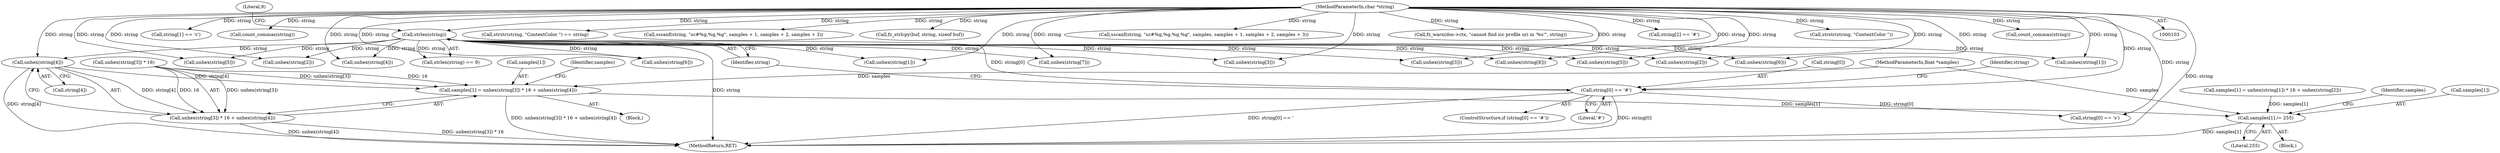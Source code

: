 digraph "0_ghostscript_60dabde18d7fe12b19da8b509bdfee9cc886aafc_0@array" {
"1000176" [label="(Call,unhex(string[4]))"];
"1000146" [label="(Call,strlen(string))"];
"1000138" [label="(Call,string[0] == '#')"];
"1000106" [label="(MethodParameterIn,char *string)"];
"1000165" [label="(Call,samples[1] = unhex(string[3]) * 16 + unhex(string[4]))"];
"1000267" [label="(Call,samples[1] /= 255)"];
"1000169" [label="(Call,unhex(string[3]) * 16 + unhex(string[4]))"];
"1000530" [label="(MethodReturn,RET)"];
"1000142" [label="(Literal,'#')"];
"1000253" [label="(Call,unhex(string[5]))"];
"1000291" [label="(Call,string[1] == 'c')"];
"1000217" [label="(Call,samples[1] = unhex(string[1]) * 16 + unhex(string[2]))"];
"1000267" [label="(Call,samples[1] /= 255)"];
"1000274" [label="(Identifier,samples)"];
"1000149" [label="(Block,)"];
"1000139" [label="(Call,string[0])"];
"1000321" [label="(Call,count_commas(string))"];
"1000170" [label="(Call,unhex(string[3]) * 16)"];
"1000161" [label="(Call,unhex(string[2]))"];
"1000271" [label="(Literal,255)"];
"1000243" [label="(Call,unhex(string[4]))"];
"1000165" [label="(Call,samples[1] = unhex(string[3]) * 16 + unhex(string[4]))"];
"1000169" [label="(Call,unhex(string[3]) * 16 + unhex(string[4]))"];
"1000339" [label="(Call,strstr(string, \"ContextColor \") == string)"];
"1000268" [label="(Call,samples[1])"];
"1000307" [label="(Call,sscanf(string, \"sc#%g,%g,%g\", samples + 1, samples + 2, samples + 3))"];
"1000106" [label="(MethodParameterIn,char *string)"];
"1000345" [label="(Call,fz_strlcpy(buf, string, sizeof buf))"];
"1000258" [label="(Call,unhex(string[6]))"];
"1000156" [label="(Call,unhex(string[1]))"];
"1000201" [label="(Call,unhex(string[7]))"];
"1000324" [label="(Call,sscanf(string, \"sc#%g,%g,%g,%g\", samples, samples + 1, samples + 2, samples + 3))"];
"1000364" [label="(Call,fz_warn(doc->ctx, \"cannot find icc profile uri in '%s'\", string))"];
"1000143" [label="(Block,)"];
"1000171" [label="(Call,unhex(string[3]))"];
"1000108" [label="(MethodParameterIn,float *samples)"];
"1000296" [label="(Call,string[2] == '#')"];
"1000206" [label="(Call,unhex(string[8]))"];
"1000147" [label="(Identifier,string)"];
"1000186" [label="(Call,unhex(string[5]))"];
"1000176" [label="(Call,unhex(string[4]))"];
"1000287" [label="(Identifier,string)"];
"1000166" [label="(Call,samples[1])"];
"1000340" [label="(Call,strstr(string, \"ContextColor \"))"];
"1000228" [label="(Call,unhex(string[2]))"];
"1000191" [label="(Call,unhex(string[6]))"];
"1000304" [label="(Call,count_commas(string))"];
"1000223" [label="(Call,unhex(string[1]))"];
"1000177" [label="(Call,string[4])"];
"1000138" [label="(Call,string[0] == '#')"];
"1000285" [label="(Call,string[0] == 's')"];
"1000238" [label="(Call,unhex(string[3]))"];
"1000182" [label="(Identifier,samples)"];
"1000137" [label="(ControlStructure,if (string[0] == '#'))"];
"1000146" [label="(Call,strlen(string))"];
"1000148" [label="(Literal,9)"];
"1000145" [label="(Call,strlen(string) == 9)"];
"1000176" -> "1000169"  [label="AST: "];
"1000176" -> "1000177"  [label="CFG: "];
"1000177" -> "1000176"  [label="AST: "];
"1000169" -> "1000176"  [label="CFG: "];
"1000176" -> "1000530"  [label="DDG: string[4]"];
"1000176" -> "1000165"  [label="DDG: string[4]"];
"1000176" -> "1000169"  [label="DDG: string[4]"];
"1000146" -> "1000176"  [label="DDG: string"];
"1000106" -> "1000176"  [label="DDG: string"];
"1000146" -> "1000145"  [label="AST: "];
"1000146" -> "1000147"  [label="CFG: "];
"1000147" -> "1000146"  [label="AST: "];
"1000148" -> "1000146"  [label="CFG: "];
"1000146" -> "1000530"  [label="DDG: string"];
"1000146" -> "1000145"  [label="DDG: string"];
"1000138" -> "1000146"  [label="DDG: string[0]"];
"1000106" -> "1000146"  [label="DDG: string"];
"1000146" -> "1000156"  [label="DDG: string"];
"1000146" -> "1000161"  [label="DDG: string"];
"1000146" -> "1000171"  [label="DDG: string"];
"1000146" -> "1000186"  [label="DDG: string"];
"1000146" -> "1000191"  [label="DDG: string"];
"1000146" -> "1000201"  [label="DDG: string"];
"1000146" -> "1000206"  [label="DDG: string"];
"1000146" -> "1000223"  [label="DDG: string"];
"1000146" -> "1000228"  [label="DDG: string"];
"1000146" -> "1000238"  [label="DDG: string"];
"1000146" -> "1000243"  [label="DDG: string"];
"1000146" -> "1000253"  [label="DDG: string"];
"1000146" -> "1000258"  [label="DDG: string"];
"1000138" -> "1000137"  [label="AST: "];
"1000138" -> "1000142"  [label="CFG: "];
"1000139" -> "1000138"  [label="AST: "];
"1000142" -> "1000138"  [label="AST: "];
"1000147" -> "1000138"  [label="CFG: "];
"1000287" -> "1000138"  [label="CFG: "];
"1000138" -> "1000530"  [label="DDG: string[0]"];
"1000138" -> "1000530"  [label="DDG: string[0] == '"];
"1000106" -> "1000138"  [label="DDG: string"];
"1000138" -> "1000285"  [label="DDG: string[0]"];
"1000106" -> "1000103"  [label="AST: "];
"1000106" -> "1000530"  [label="DDG: string"];
"1000106" -> "1000156"  [label="DDG: string"];
"1000106" -> "1000161"  [label="DDG: string"];
"1000106" -> "1000171"  [label="DDG: string"];
"1000106" -> "1000186"  [label="DDG: string"];
"1000106" -> "1000191"  [label="DDG: string"];
"1000106" -> "1000201"  [label="DDG: string"];
"1000106" -> "1000206"  [label="DDG: string"];
"1000106" -> "1000223"  [label="DDG: string"];
"1000106" -> "1000228"  [label="DDG: string"];
"1000106" -> "1000238"  [label="DDG: string"];
"1000106" -> "1000243"  [label="DDG: string"];
"1000106" -> "1000253"  [label="DDG: string"];
"1000106" -> "1000258"  [label="DDG: string"];
"1000106" -> "1000285"  [label="DDG: string"];
"1000106" -> "1000291"  [label="DDG: string"];
"1000106" -> "1000296"  [label="DDG: string"];
"1000106" -> "1000304"  [label="DDG: string"];
"1000106" -> "1000307"  [label="DDG: string"];
"1000106" -> "1000321"  [label="DDG: string"];
"1000106" -> "1000324"  [label="DDG: string"];
"1000106" -> "1000340"  [label="DDG: string"];
"1000106" -> "1000339"  [label="DDG: string"];
"1000106" -> "1000345"  [label="DDG: string"];
"1000106" -> "1000364"  [label="DDG: string"];
"1000165" -> "1000149"  [label="AST: "];
"1000165" -> "1000169"  [label="CFG: "];
"1000166" -> "1000165"  [label="AST: "];
"1000169" -> "1000165"  [label="AST: "];
"1000182" -> "1000165"  [label="CFG: "];
"1000165" -> "1000530"  [label="DDG: unhex(string[3]) * 16 + unhex(string[4])"];
"1000170" -> "1000165"  [label="DDG: unhex(string[3])"];
"1000170" -> "1000165"  [label="DDG: 16"];
"1000108" -> "1000165"  [label="DDG: samples"];
"1000165" -> "1000267"  [label="DDG: samples[1]"];
"1000267" -> "1000143"  [label="AST: "];
"1000267" -> "1000271"  [label="CFG: "];
"1000268" -> "1000267"  [label="AST: "];
"1000271" -> "1000267"  [label="AST: "];
"1000274" -> "1000267"  [label="CFG: "];
"1000267" -> "1000530"  [label="DDG: samples[1]"];
"1000217" -> "1000267"  [label="DDG: samples[1]"];
"1000108" -> "1000267"  [label="DDG: samples"];
"1000170" -> "1000169"  [label="AST: "];
"1000169" -> "1000530"  [label="DDG: unhex(string[4])"];
"1000169" -> "1000530"  [label="DDG: unhex(string[3]) * 16"];
"1000170" -> "1000169"  [label="DDG: unhex(string[3])"];
"1000170" -> "1000169"  [label="DDG: 16"];
}

